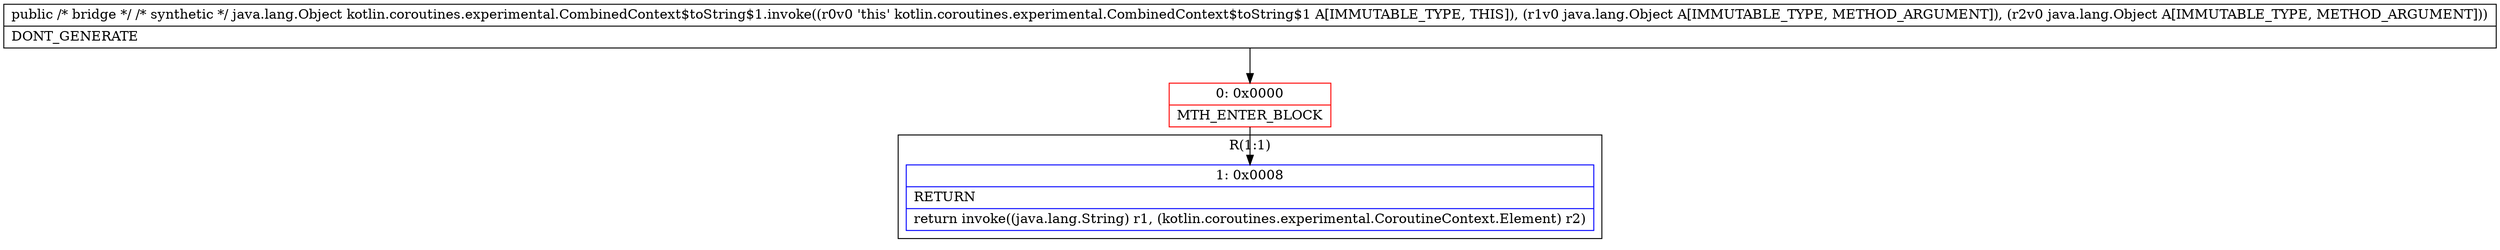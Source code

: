 digraph "CFG forkotlin.coroutines.experimental.CombinedContext$toString$1.invoke(Ljava\/lang\/Object;Ljava\/lang\/Object;)Ljava\/lang\/Object;" {
subgraph cluster_Region_110617652 {
label = "R(1:1)";
node [shape=record,color=blue];
Node_1 [shape=record,label="{1\:\ 0x0008|RETURN\l|return invoke((java.lang.String) r1, (kotlin.coroutines.experimental.CoroutineContext.Element) r2)\l}"];
}
Node_0 [shape=record,color=red,label="{0\:\ 0x0000|MTH_ENTER_BLOCK\l}"];
MethodNode[shape=record,label="{public \/* bridge *\/ \/* synthetic *\/ java.lang.Object kotlin.coroutines.experimental.CombinedContext$toString$1.invoke((r0v0 'this' kotlin.coroutines.experimental.CombinedContext$toString$1 A[IMMUTABLE_TYPE, THIS]), (r1v0 java.lang.Object A[IMMUTABLE_TYPE, METHOD_ARGUMENT]), (r2v0 java.lang.Object A[IMMUTABLE_TYPE, METHOD_ARGUMENT]))  | DONT_GENERATE\l}"];
MethodNode -> Node_0;
Node_0 -> Node_1;
}


